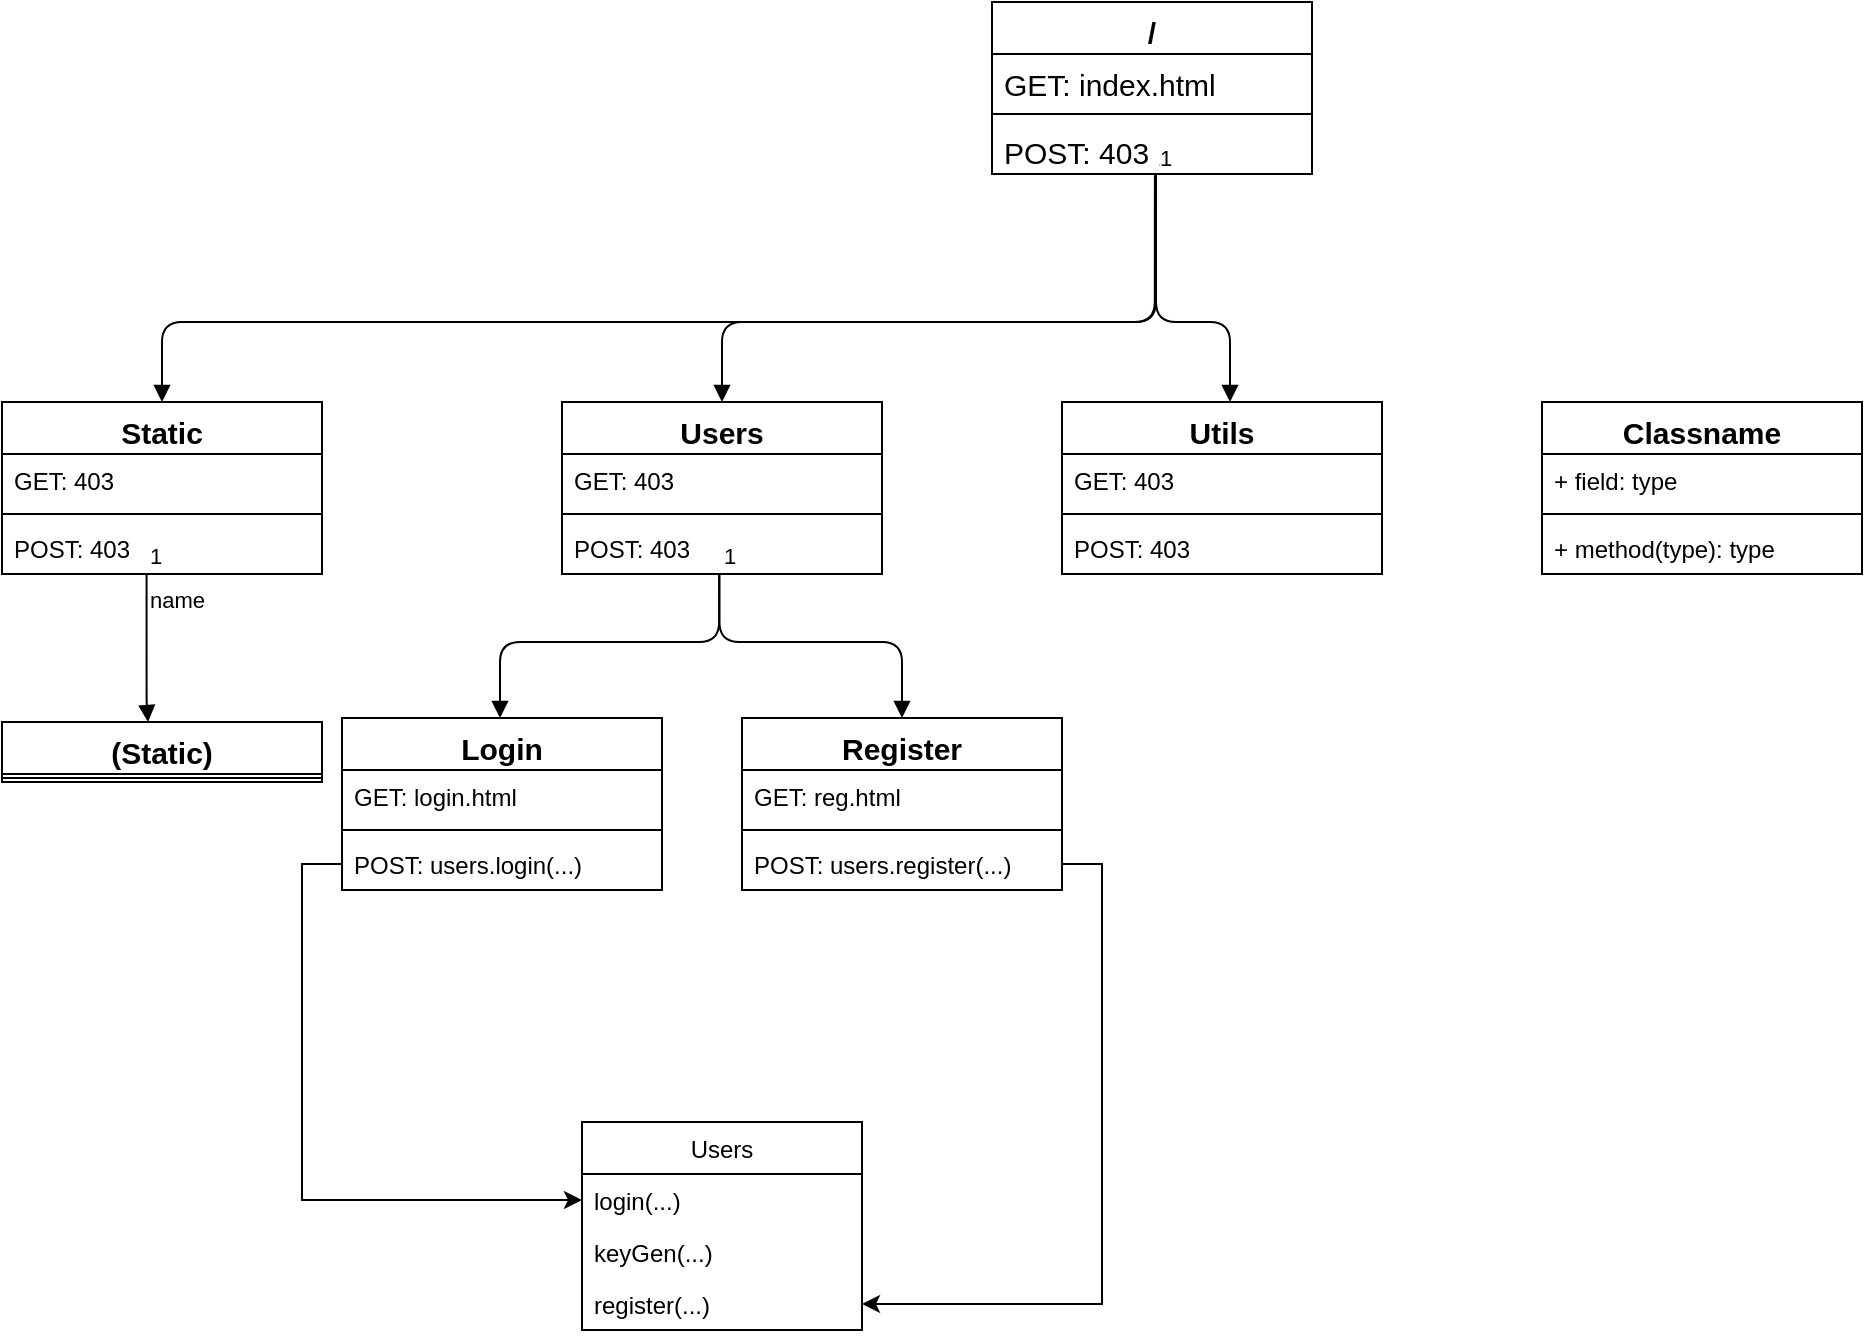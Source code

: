 <mxfile version="13.9.9" type="device"><diagram id="HMkVs4DeHW3S51r7Htbc" name="第 1 页"><mxGraphModel dx="1024" dy="592" grid="1" gridSize="10" guides="1" tooltips="1" connect="1" arrows="1" fold="1" page="1" pageScale="1" pageWidth="1169" pageHeight="827" math="0" shadow="0"><root><mxCell id="0"/><mxCell id="1" parent="0"/><mxCell id="yxVJ8CPG1ueQzaMjeLmQ-1" value="/" style="swimlane;fontStyle=1;align=center;verticalAlign=top;childLayout=stackLayout;horizontal=1;startSize=26;horizontalStack=0;resizeParent=1;resizeParentMax=0;resizeLast=0;collapsible=1;marginBottom=0;fontSize=15;" parent="1" vertex="1"><mxGeometry x="505" y="20" width="160" height="86" as="geometry"/></mxCell><mxCell id="yxVJ8CPG1ueQzaMjeLmQ-2" value="GET: index.html" style="text;strokeColor=none;fillColor=none;align=left;verticalAlign=top;spacingLeft=4;spacingRight=4;overflow=hidden;rotatable=0;points=[[0,0.5],[1,0.5]];portConstraint=eastwest;fontSize=15;" parent="yxVJ8CPG1ueQzaMjeLmQ-1" vertex="1"><mxGeometry y="26" width="160" height="26" as="geometry"/></mxCell><mxCell id="yxVJ8CPG1ueQzaMjeLmQ-3" value="" style="line;strokeWidth=1;fillColor=none;align=left;verticalAlign=middle;spacingTop=-1;spacingLeft=3;spacingRight=3;rotatable=0;labelPosition=right;points=[];portConstraint=eastwest;" parent="yxVJ8CPG1ueQzaMjeLmQ-1" vertex="1"><mxGeometry y="52" width="160" height="8" as="geometry"/></mxCell><mxCell id="yxVJ8CPG1ueQzaMjeLmQ-4" value="POST: 403" style="text;strokeColor=none;fillColor=none;align=left;verticalAlign=top;spacingLeft=4;spacingRight=4;overflow=hidden;rotatable=0;points=[[0,0.5],[1,0.5]];portConstraint=eastwest;fontSize=15;" parent="yxVJ8CPG1ueQzaMjeLmQ-1" vertex="1"><mxGeometry y="60" width="160" height="26" as="geometry"/></mxCell><mxCell id="yxVJ8CPG1ueQzaMjeLmQ-5" value="(Static)" style="swimlane;fontStyle=1;align=center;verticalAlign=top;childLayout=stackLayout;horizontal=1;startSize=26;horizontalStack=0;resizeParent=1;resizeParentMax=0;resizeLast=0;collapsible=1;marginBottom=0;fontSize=15;" parent="1" vertex="1"><mxGeometry x="10" y="380" width="160" height="30" as="geometry"><mxRectangle x="40" y="220" width="80" height="26" as="alternateBounds"/></mxGeometry></mxCell><mxCell id="yxVJ8CPG1ueQzaMjeLmQ-7" value="" style="line;strokeWidth=1;fillColor=none;align=left;verticalAlign=middle;spacingTop=-1;spacingLeft=3;spacingRight=3;rotatable=0;labelPosition=right;points=[];portConstraint=eastwest;" parent="yxVJ8CPG1ueQzaMjeLmQ-5" vertex="1"><mxGeometry y="26" width="160" height="4" as="geometry"/></mxCell><mxCell id="yxVJ8CPG1ueQzaMjeLmQ-14" value="Users" style="swimlane;fontStyle=1;align=center;verticalAlign=top;childLayout=stackLayout;horizontal=1;startSize=26;horizontalStack=0;resizeParent=1;resizeParentMax=0;resizeLast=0;collapsible=1;marginBottom=0;fontSize=15;" parent="1" vertex="1"><mxGeometry x="290" y="220" width="160" height="86" as="geometry"/></mxCell><mxCell id="yxVJ8CPG1ueQzaMjeLmQ-15" value="GET: 403" style="text;strokeColor=none;fillColor=none;align=left;verticalAlign=top;spacingLeft=4;spacingRight=4;overflow=hidden;rotatable=0;points=[[0,0.5],[1,0.5]];portConstraint=eastwest;" parent="yxVJ8CPG1ueQzaMjeLmQ-14" vertex="1"><mxGeometry y="26" width="160" height="26" as="geometry"/></mxCell><mxCell id="yxVJ8CPG1ueQzaMjeLmQ-16" value="" style="line;strokeWidth=1;fillColor=none;align=left;verticalAlign=middle;spacingTop=-1;spacingLeft=3;spacingRight=3;rotatable=0;labelPosition=right;points=[];portConstraint=eastwest;" parent="yxVJ8CPG1ueQzaMjeLmQ-14" vertex="1"><mxGeometry y="52" width="160" height="8" as="geometry"/></mxCell><mxCell id="yxVJ8CPG1ueQzaMjeLmQ-17" value="POST: 403" style="text;strokeColor=none;fillColor=none;align=left;verticalAlign=top;spacingLeft=4;spacingRight=4;overflow=hidden;rotatable=0;points=[[0,0.5],[1,0.5]];portConstraint=eastwest;" parent="yxVJ8CPG1ueQzaMjeLmQ-14" vertex="1"><mxGeometry y="60" width="160" height="26" as="geometry"/></mxCell><mxCell id="yxVJ8CPG1ueQzaMjeLmQ-18" value="Utils" style="swimlane;fontStyle=1;align=center;verticalAlign=top;childLayout=stackLayout;horizontal=1;startSize=26;horizontalStack=0;resizeParent=1;resizeParentMax=0;resizeLast=0;collapsible=1;marginBottom=0;fontSize=15;" parent="1" vertex="1"><mxGeometry x="540" y="220" width="160" height="86" as="geometry"/></mxCell><mxCell id="yxVJ8CPG1ueQzaMjeLmQ-19" value="GET: 403" style="text;strokeColor=none;fillColor=none;align=left;verticalAlign=top;spacingLeft=4;spacingRight=4;overflow=hidden;rotatable=0;points=[[0,0.5],[1,0.5]];portConstraint=eastwest;" parent="yxVJ8CPG1ueQzaMjeLmQ-18" vertex="1"><mxGeometry y="26" width="160" height="26" as="geometry"/></mxCell><mxCell id="yxVJ8CPG1ueQzaMjeLmQ-20" value="" style="line;strokeWidth=1;fillColor=none;align=left;verticalAlign=middle;spacingTop=-1;spacingLeft=3;spacingRight=3;rotatable=0;labelPosition=right;points=[];portConstraint=eastwest;" parent="yxVJ8CPG1ueQzaMjeLmQ-18" vertex="1"><mxGeometry y="52" width="160" height="8" as="geometry"/></mxCell><mxCell id="yxVJ8CPG1ueQzaMjeLmQ-21" value="POST: 403" style="text;strokeColor=none;fillColor=none;align=left;verticalAlign=top;spacingLeft=4;spacingRight=4;overflow=hidden;rotatable=0;points=[[0,0.5],[1,0.5]];portConstraint=eastwest;" parent="yxVJ8CPG1ueQzaMjeLmQ-18" vertex="1"><mxGeometry y="60" width="160" height="26" as="geometry"/></mxCell><mxCell id="yxVJ8CPG1ueQzaMjeLmQ-22" value="Classname" style="swimlane;fontStyle=1;align=center;verticalAlign=top;childLayout=stackLayout;horizontal=1;startSize=26;horizontalStack=0;resizeParent=1;resizeParentMax=0;resizeLast=0;collapsible=1;marginBottom=0;fontSize=15;" parent="1" vertex="1"><mxGeometry x="780" y="220" width="160" height="86" as="geometry"/></mxCell><mxCell id="yxVJ8CPG1ueQzaMjeLmQ-23" value="+ field: type" style="text;strokeColor=none;fillColor=none;align=left;verticalAlign=top;spacingLeft=4;spacingRight=4;overflow=hidden;rotatable=0;points=[[0,0.5],[1,0.5]];portConstraint=eastwest;" parent="yxVJ8CPG1ueQzaMjeLmQ-22" vertex="1"><mxGeometry y="26" width="160" height="26" as="geometry"/></mxCell><mxCell id="yxVJ8CPG1ueQzaMjeLmQ-24" value="" style="line;strokeWidth=1;fillColor=none;align=left;verticalAlign=middle;spacingTop=-1;spacingLeft=3;spacingRight=3;rotatable=0;labelPosition=right;points=[];portConstraint=eastwest;" parent="yxVJ8CPG1ueQzaMjeLmQ-22" vertex="1"><mxGeometry y="52" width="160" height="8" as="geometry"/></mxCell><mxCell id="yxVJ8CPG1ueQzaMjeLmQ-25" value="+ method(type): type" style="text;strokeColor=none;fillColor=none;align=left;verticalAlign=top;spacingLeft=4;spacingRight=4;overflow=hidden;rotatable=0;points=[[0,0.5],[1,0.5]];portConstraint=eastwest;" parent="yxVJ8CPG1ueQzaMjeLmQ-22" vertex="1"><mxGeometry y="60" width="160" height="26" as="geometry"/></mxCell><mxCell id="yxVJ8CPG1ueQzaMjeLmQ-26" value="" style="endArrow=block;endFill=1;html=1;edgeStyle=orthogonalEdgeStyle;align=left;verticalAlign=top;fontSize=15;entryX=0.5;entryY=0;entryDx=0;entryDy=0;exitX=0.512;exitY=1.021;exitDx=0;exitDy=0;exitPerimeter=0;" parent="1" source="yxVJ8CPG1ueQzaMjeLmQ-4" target="yxVJ8CPG1ueQzaMjeLmQ-14" edge="1"><mxGeometry x="-1" relative="1" as="geometry"><mxPoint x="590" y="110" as="sourcePoint"/><mxPoint x="130" y="230" as="targetPoint"/><Array as="points"><mxPoint x="587" y="180"/><mxPoint x="370" y="180"/></Array></mxGeometry></mxCell><mxCell id="yxVJ8CPG1ueQzaMjeLmQ-27" value="1" style="edgeLabel;resizable=0;html=1;align=left;verticalAlign=bottom;" parent="yxVJ8CPG1ueQzaMjeLmQ-26" connectable="0" vertex="1"><mxGeometry x="-1" relative="1" as="geometry"/></mxCell><mxCell id="yxVJ8CPG1ueQzaMjeLmQ-28" value="Login" style="swimlane;fontStyle=1;align=center;verticalAlign=top;childLayout=stackLayout;horizontal=1;startSize=26;horizontalStack=0;resizeParent=1;resizeParentMax=0;resizeLast=0;collapsible=1;marginBottom=0;fontSize=15;" parent="1" vertex="1"><mxGeometry x="180" y="378" width="160" height="86" as="geometry"/></mxCell><mxCell id="yxVJ8CPG1ueQzaMjeLmQ-29" value="GET: login.html" style="text;strokeColor=none;fillColor=none;align=left;verticalAlign=top;spacingLeft=4;spacingRight=4;overflow=hidden;rotatable=0;points=[[0,0.5],[1,0.5]];portConstraint=eastwest;" parent="yxVJ8CPG1ueQzaMjeLmQ-28" vertex="1"><mxGeometry y="26" width="160" height="26" as="geometry"/></mxCell><mxCell id="yxVJ8CPG1ueQzaMjeLmQ-30" value="" style="line;strokeWidth=1;fillColor=none;align=left;verticalAlign=middle;spacingTop=-1;spacingLeft=3;spacingRight=3;rotatable=0;labelPosition=right;points=[];portConstraint=eastwest;" parent="yxVJ8CPG1ueQzaMjeLmQ-28" vertex="1"><mxGeometry y="52" width="160" height="8" as="geometry"/></mxCell><mxCell id="yxVJ8CPG1ueQzaMjeLmQ-31" value="POST: users.login(...)" style="text;strokeColor=none;fillColor=none;align=left;verticalAlign=top;spacingLeft=4;spacingRight=4;overflow=hidden;rotatable=0;points=[[0,0.5],[1,0.5]];portConstraint=eastwest;" parent="yxVJ8CPG1ueQzaMjeLmQ-28" vertex="1"><mxGeometry y="60" width="160" height="26" as="geometry"/></mxCell><mxCell id="yxVJ8CPG1ueQzaMjeLmQ-32" value="Register" style="swimlane;fontStyle=1;align=center;verticalAlign=top;childLayout=stackLayout;horizontal=1;startSize=26;horizontalStack=0;resizeParent=1;resizeParentMax=0;resizeLast=0;collapsible=1;marginBottom=0;fontSize=15;" parent="1" vertex="1"><mxGeometry x="380" y="378" width="160" height="86" as="geometry"/></mxCell><mxCell id="yxVJ8CPG1ueQzaMjeLmQ-33" value="GET: reg.html" style="text;strokeColor=none;fillColor=none;align=left;verticalAlign=top;spacingLeft=4;spacingRight=4;overflow=hidden;rotatable=0;points=[[0,0.5],[1,0.5]];portConstraint=eastwest;" parent="yxVJ8CPG1ueQzaMjeLmQ-32" vertex="1"><mxGeometry y="26" width="160" height="26" as="geometry"/></mxCell><mxCell id="yxVJ8CPG1ueQzaMjeLmQ-34" value="" style="line;strokeWidth=1;fillColor=none;align=left;verticalAlign=middle;spacingTop=-1;spacingLeft=3;spacingRight=3;rotatable=0;labelPosition=right;points=[];portConstraint=eastwest;" parent="yxVJ8CPG1ueQzaMjeLmQ-32" vertex="1"><mxGeometry y="52" width="160" height="8" as="geometry"/></mxCell><mxCell id="yxVJ8CPG1ueQzaMjeLmQ-35" value="POST: users.register(...)" style="text;strokeColor=none;fillColor=none;align=left;verticalAlign=top;spacingLeft=4;spacingRight=4;overflow=hidden;rotatable=0;points=[[0,0.5],[1,0.5]];portConstraint=eastwest;" parent="yxVJ8CPG1ueQzaMjeLmQ-32" vertex="1"><mxGeometry y="60" width="160" height="26" as="geometry"/></mxCell><mxCell id="yxVJ8CPG1ueQzaMjeLmQ-38" value="" style="endArrow=block;endFill=1;html=1;edgeStyle=orthogonalEdgeStyle;align=left;verticalAlign=top;fontSize=15;entryX=0.5;entryY=0;entryDx=0;entryDy=0;exitX=0.491;exitY=1.007;exitDx=0;exitDy=0;exitPerimeter=0;" parent="1" source="yxVJ8CPG1ueQzaMjeLmQ-17" edge="1"><mxGeometry x="-1" relative="1" as="geometry"><mxPoint x="369" y="309" as="sourcePoint"/><mxPoint x="259" y="378" as="targetPoint"/><Array as="points"><mxPoint x="369" y="340"/><mxPoint x="259" y="340"/></Array></mxGeometry></mxCell><mxCell id="yxVJ8CPG1ueQzaMjeLmQ-39" value="1" style="edgeLabel;resizable=0;html=1;align=left;verticalAlign=bottom;" parent="yxVJ8CPG1ueQzaMjeLmQ-38" connectable="0" vertex="1"><mxGeometry x="-1" relative="1" as="geometry"/></mxCell><mxCell id="yxVJ8CPG1ueQzaMjeLmQ-40" value="" style="endArrow=block;endFill=1;html=1;edgeStyle=orthogonalEdgeStyle;align=left;verticalAlign=top;fontSize=15;entryX=0.5;entryY=0;entryDx=0;entryDy=0;exitX=0.492;exitY=0.986;exitDx=0;exitDy=0;exitPerimeter=0;" parent="1" source="yxVJ8CPG1ueQzaMjeLmQ-17" target="yxVJ8CPG1ueQzaMjeLmQ-32" edge="1"><mxGeometry x="-1" relative="1" as="geometry"><mxPoint x="380" y="319" as="sourcePoint"/><mxPoint x="270" y="388" as="targetPoint"/><Array as="points"><mxPoint x="369" y="340"/><mxPoint x="460" y="340"/></Array></mxGeometry></mxCell><mxCell id="yxVJ8CPG1ueQzaMjeLmQ-41" value="1" style="edgeLabel;resizable=0;html=1;align=left;verticalAlign=bottom;" parent="yxVJ8CPG1ueQzaMjeLmQ-40" connectable="0" vertex="1"><mxGeometry x="-1" relative="1" as="geometry"/></mxCell><mxCell id="Bup2R7DrbI-MVXdRPvzt-4" value="Users" style="swimlane;fontStyle=0;childLayout=stackLayout;horizontal=1;startSize=26;fillColor=none;horizontalStack=0;resizeParent=1;resizeParentMax=0;resizeLast=0;collapsible=1;marginBottom=0;" parent="1" vertex="1"><mxGeometry x="300" y="580" width="140" height="104" as="geometry"/></mxCell><mxCell id="Bup2R7DrbI-MVXdRPvzt-5" value="login(...)" style="text;strokeColor=none;fillColor=none;align=left;verticalAlign=top;spacingLeft=4;spacingRight=4;overflow=hidden;rotatable=0;points=[[0,0.5],[1,0.5]];portConstraint=eastwest;" parent="Bup2R7DrbI-MVXdRPvzt-4" vertex="1"><mxGeometry y="26" width="140" height="26" as="geometry"/></mxCell><mxCell id="Bup2R7DrbI-MVXdRPvzt-7" value="keyGen(...)" style="text;strokeColor=none;fillColor=none;align=left;verticalAlign=top;spacingLeft=4;spacingRight=4;overflow=hidden;rotatable=0;points=[[0,0.5],[1,0.5]];portConstraint=eastwest;" parent="Bup2R7DrbI-MVXdRPvzt-4" vertex="1"><mxGeometry y="52" width="140" height="26" as="geometry"/></mxCell><mxCell id="Bup2R7DrbI-MVXdRPvzt-6" value="register(...)" style="text;strokeColor=none;fillColor=none;align=left;verticalAlign=top;spacingLeft=4;spacingRight=4;overflow=hidden;rotatable=0;points=[[0,0.5],[1,0.5]];portConstraint=eastwest;" parent="Bup2R7DrbI-MVXdRPvzt-4" vertex="1"><mxGeometry y="78" width="140" height="26" as="geometry"/></mxCell><mxCell id="Bup2R7DrbI-MVXdRPvzt-8" style="edgeStyle=orthogonalEdgeStyle;rounded=0;orthogonalLoop=1;jettySize=auto;html=1;entryX=0;entryY=0.5;entryDx=0;entryDy=0;exitX=0;exitY=0.5;exitDx=0;exitDy=0;" parent="1" source="yxVJ8CPG1ueQzaMjeLmQ-31" target="Bup2R7DrbI-MVXdRPvzt-5" edge="1"><mxGeometry relative="1" as="geometry"/></mxCell><mxCell id="Bup2R7DrbI-MVXdRPvzt-9" style="edgeStyle=orthogonalEdgeStyle;rounded=0;orthogonalLoop=1;jettySize=auto;html=1;exitX=1;exitY=0.5;exitDx=0;exitDy=0;" parent="1" source="yxVJ8CPG1ueQzaMjeLmQ-35" target="Bup2R7DrbI-MVXdRPvzt-6" edge="1"><mxGeometry relative="1" as="geometry"/></mxCell><mxCell id="-Tgqop-xJV2FWCYAPJRg-3" value="Static" style="swimlane;fontStyle=1;align=center;verticalAlign=top;childLayout=stackLayout;horizontal=1;startSize=26;horizontalStack=0;resizeParent=1;resizeParentMax=0;resizeLast=0;collapsible=1;marginBottom=0;fontSize=15;" parent="1" vertex="1"><mxGeometry x="10" y="220" width="160" height="86" as="geometry"/></mxCell><mxCell id="-Tgqop-xJV2FWCYAPJRg-4" value="GET: 403" style="text;strokeColor=none;fillColor=none;align=left;verticalAlign=top;spacingLeft=4;spacingRight=4;overflow=hidden;rotatable=0;points=[[0,0.5],[1,0.5]];portConstraint=eastwest;" parent="-Tgqop-xJV2FWCYAPJRg-3" vertex="1"><mxGeometry y="26" width="160" height="26" as="geometry"/></mxCell><mxCell id="-Tgqop-xJV2FWCYAPJRg-5" value="" style="line;strokeWidth=1;fillColor=none;align=left;verticalAlign=middle;spacingTop=-1;spacingLeft=3;spacingRight=3;rotatable=0;labelPosition=right;points=[];portConstraint=eastwest;" parent="-Tgqop-xJV2FWCYAPJRg-3" vertex="1"><mxGeometry y="52" width="160" height="8" as="geometry"/></mxCell><mxCell id="-Tgqop-xJV2FWCYAPJRg-6" value="POST: 403" style="text;strokeColor=none;fillColor=none;align=left;verticalAlign=top;spacingLeft=4;spacingRight=4;overflow=hidden;rotatable=0;points=[[0,0.5],[1,0.5]];portConstraint=eastwest;" parent="-Tgqop-xJV2FWCYAPJRg-3" vertex="1"><mxGeometry y="60" width="160" height="26" as="geometry"/></mxCell><mxCell id="-Tgqop-xJV2FWCYAPJRg-7" value="" style="endArrow=block;endFill=1;html=1;edgeStyle=orthogonalEdgeStyle;align=left;verticalAlign=top;fontSize=15;entryX=0.5;entryY=0;entryDx=0;entryDy=0;exitX=0.509;exitY=1.023;exitDx=0;exitDy=0;exitPerimeter=0;" parent="1" source="yxVJ8CPG1ueQzaMjeLmQ-4" target="-Tgqop-xJV2FWCYAPJRg-3" edge="1"><mxGeometry x="-1" relative="1" as="geometry"><mxPoint x="596.92" y="116.546" as="sourcePoint"/><mxPoint x="380" y="230" as="targetPoint"/><Array as="points"><mxPoint x="586" y="180"/><mxPoint x="90" y="180"/></Array></mxGeometry></mxCell><mxCell id="-Tgqop-xJV2FWCYAPJRg-8" value="1" style="edgeLabel;resizable=0;html=1;align=left;verticalAlign=bottom;" parent="-Tgqop-xJV2FWCYAPJRg-7" connectable="0" vertex="1"><mxGeometry x="-1" relative="1" as="geometry"/></mxCell><mxCell id="-Tgqop-xJV2FWCYAPJRg-12" value="name" style="endArrow=block;endFill=1;html=1;edgeStyle=orthogonalEdgeStyle;align=left;verticalAlign=top;exitX=0.433;exitY=0.992;exitDx=0;exitDy=0;exitPerimeter=0;" parent="1" edge="1"><mxGeometry x="-1" relative="1" as="geometry"><mxPoint x="82.28" y="305.792" as="sourcePoint"/><mxPoint x="83" y="380" as="targetPoint"/><Array as="points"><mxPoint x="82" y="370"/><mxPoint x="83" y="370"/></Array></mxGeometry></mxCell><mxCell id="-Tgqop-xJV2FWCYAPJRg-13" value="1" style="edgeLabel;resizable=0;html=1;align=left;verticalAlign=bottom;" parent="-Tgqop-xJV2FWCYAPJRg-12" connectable="0" vertex="1"><mxGeometry x="-1" relative="1" as="geometry"/></mxCell><mxCell id="pTPD4wc2RQAMkrkW0oGQ-1" value="" style="endArrow=block;endFill=1;html=1;edgeStyle=orthogonalEdgeStyle;align=left;verticalAlign=top;fontSize=15;entryX=0.5;entryY=0;entryDx=0;entryDy=0;" edge="1" parent="1"><mxGeometry x="-1" relative="1" as="geometry"><mxPoint x="587" y="106" as="sourcePoint"/><mxPoint x="624" y="220" as="targetPoint"/><Array as="points"><mxPoint x="587" y="180"/><mxPoint x="624" y="180"/></Array></mxGeometry></mxCell><mxCell id="pTPD4wc2RQAMkrkW0oGQ-2" value="1" style="edgeLabel;resizable=0;html=1;align=left;verticalAlign=bottom;" connectable="0" vertex="1" parent="pTPD4wc2RQAMkrkW0oGQ-1"><mxGeometry x="-1" relative="1" as="geometry"/></mxCell></root></mxGraphModel></diagram></mxfile>